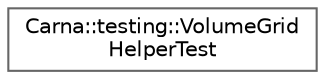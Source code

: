 digraph "Graphical Class Hierarchy"
{
 // LATEX_PDF_SIZE
  bgcolor="transparent";
  edge [fontname=Helvetica,fontsize=10,labelfontname=Helvetica,labelfontsize=10];
  node [fontname=Helvetica,fontsize=10,shape=box,height=0.2,width=0.4];
  rankdir="LR";
  Node0 [id="Node000000",label="Carna::testing::VolumeGrid\lHelperTest",height=0.2,width=0.4,color="grey40", fillcolor="white", style="filled",URL="$classCarna_1_1testing_1_1VolumeGridHelperTest.html",tooltip="Unit-tests of the Carna::helpers::VolumeGridHelper class template."];
}
